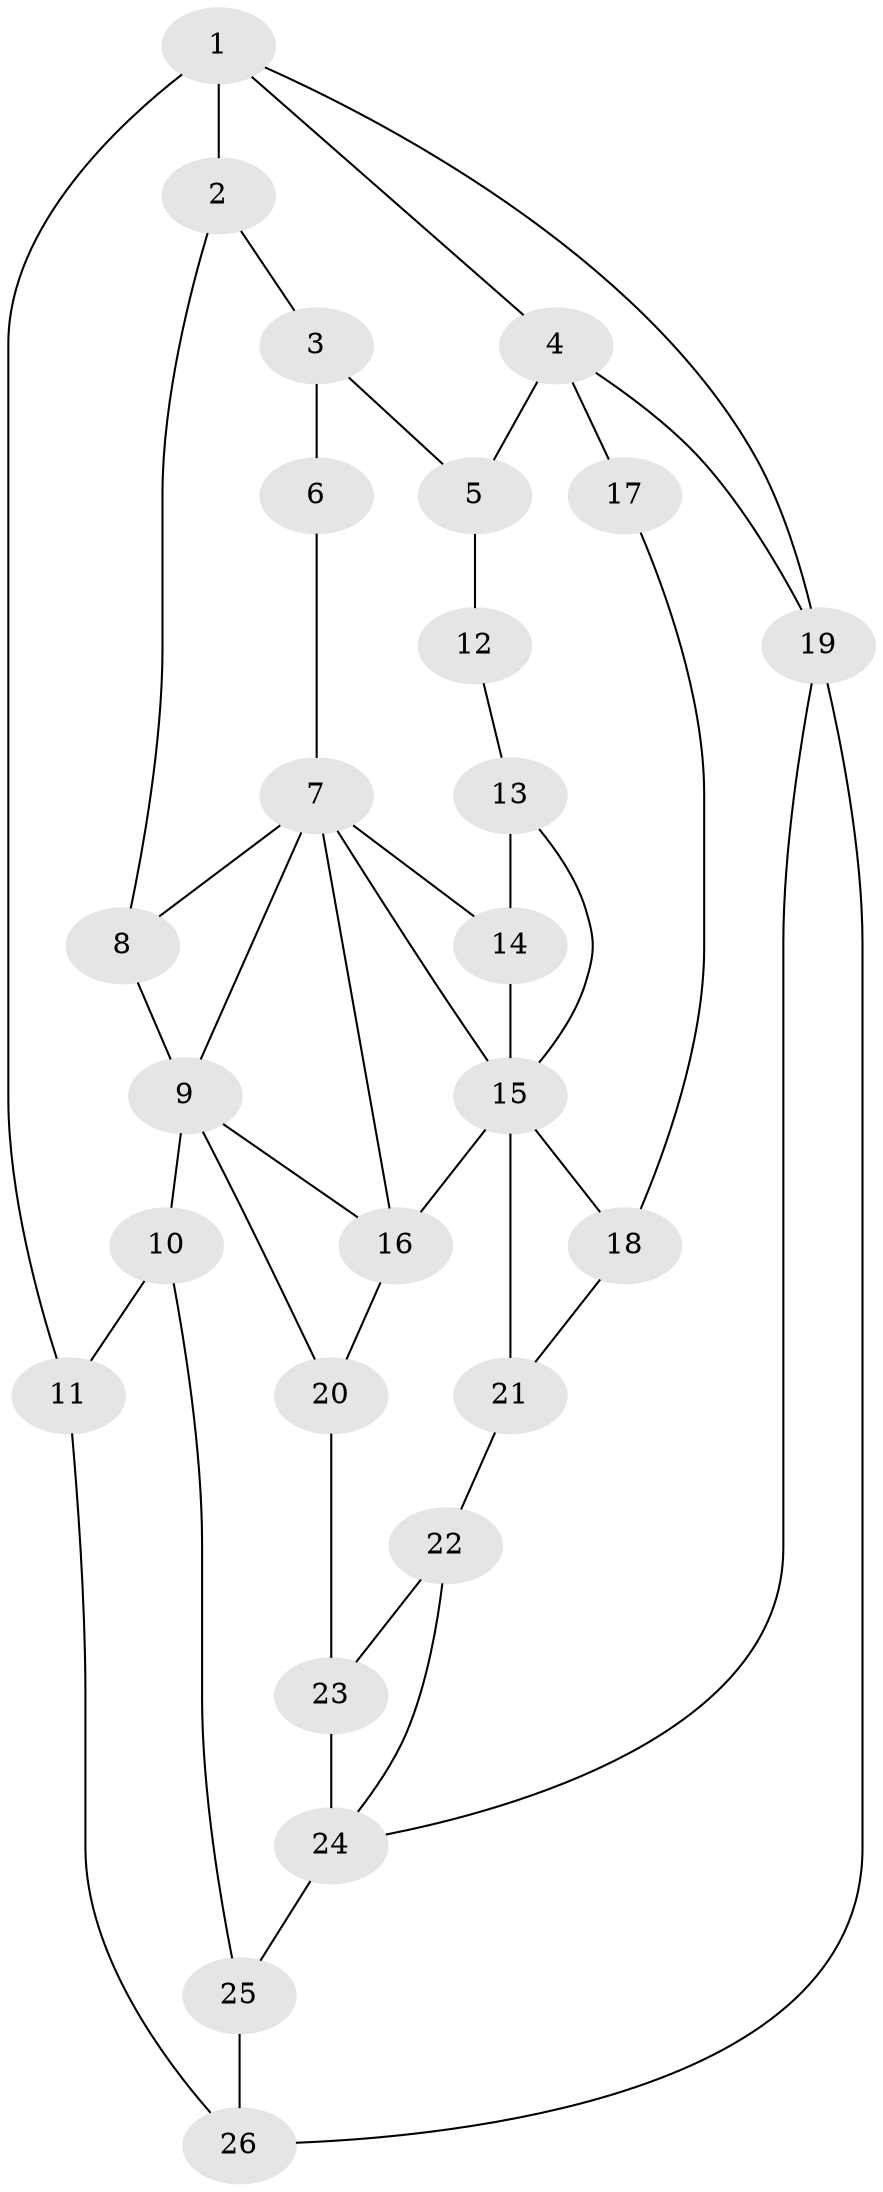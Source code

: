 // original degree distribution, {3: 0.038461538461538464, 5: 0.4230769230769231, 4: 0.28846153846153844, 6: 0.25}
// Generated by graph-tools (version 1.1) at 2025/38/03/09/25 02:38:30]
// undirected, 26 vertices, 44 edges
graph export_dot {
graph [start="1"]
  node [color=gray90,style=filled];
  1;
  2;
  3;
  4;
  5;
  6;
  7;
  8;
  9;
  10;
  11;
  12;
  13;
  14;
  15;
  16;
  17;
  18;
  19;
  20;
  21;
  22;
  23;
  24;
  25;
  26;
  1 -- 2 [weight=1.0];
  1 -- 4 [weight=1.0];
  1 -- 11 [weight=2.0];
  1 -- 19 [weight=1.0];
  2 -- 3 [weight=1.0];
  2 -- 8 [weight=1.0];
  3 -- 5 [weight=1.0];
  3 -- 6 [weight=2.0];
  4 -- 5 [weight=2.0];
  4 -- 17 [weight=2.0];
  4 -- 19 [weight=1.0];
  5 -- 12 [weight=2.0];
  6 -- 7 [weight=1.0];
  7 -- 8 [weight=1.0];
  7 -- 9 [weight=1.0];
  7 -- 14 [weight=1.0];
  7 -- 15 [weight=1.0];
  7 -- 16 [weight=1.0];
  8 -- 9 [weight=1.0];
  9 -- 10 [weight=2.0];
  9 -- 16 [weight=1.0];
  9 -- 20 [weight=1.0];
  10 -- 11 [weight=1.0];
  10 -- 25 [weight=2.0];
  11 -- 26 [weight=1.0];
  12 -- 13 [weight=1.0];
  13 -- 14 [weight=1.0];
  13 -- 15 [weight=1.0];
  14 -- 15 [weight=1.0];
  15 -- 16 [weight=1.0];
  15 -- 18 [weight=1.0];
  15 -- 21 [weight=1.0];
  16 -- 20 [weight=1.0];
  17 -- 18 [weight=1.0];
  18 -- 21 [weight=1.0];
  19 -- 24 [weight=1.0];
  19 -- 26 [weight=1.0];
  20 -- 23 [weight=1.0];
  21 -- 22 [weight=1.0];
  22 -- 23 [weight=1.0];
  22 -- 24 [weight=1.0];
  23 -- 24 [weight=1.0];
  24 -- 25 [weight=2.0];
  25 -- 26 [weight=2.0];
}
